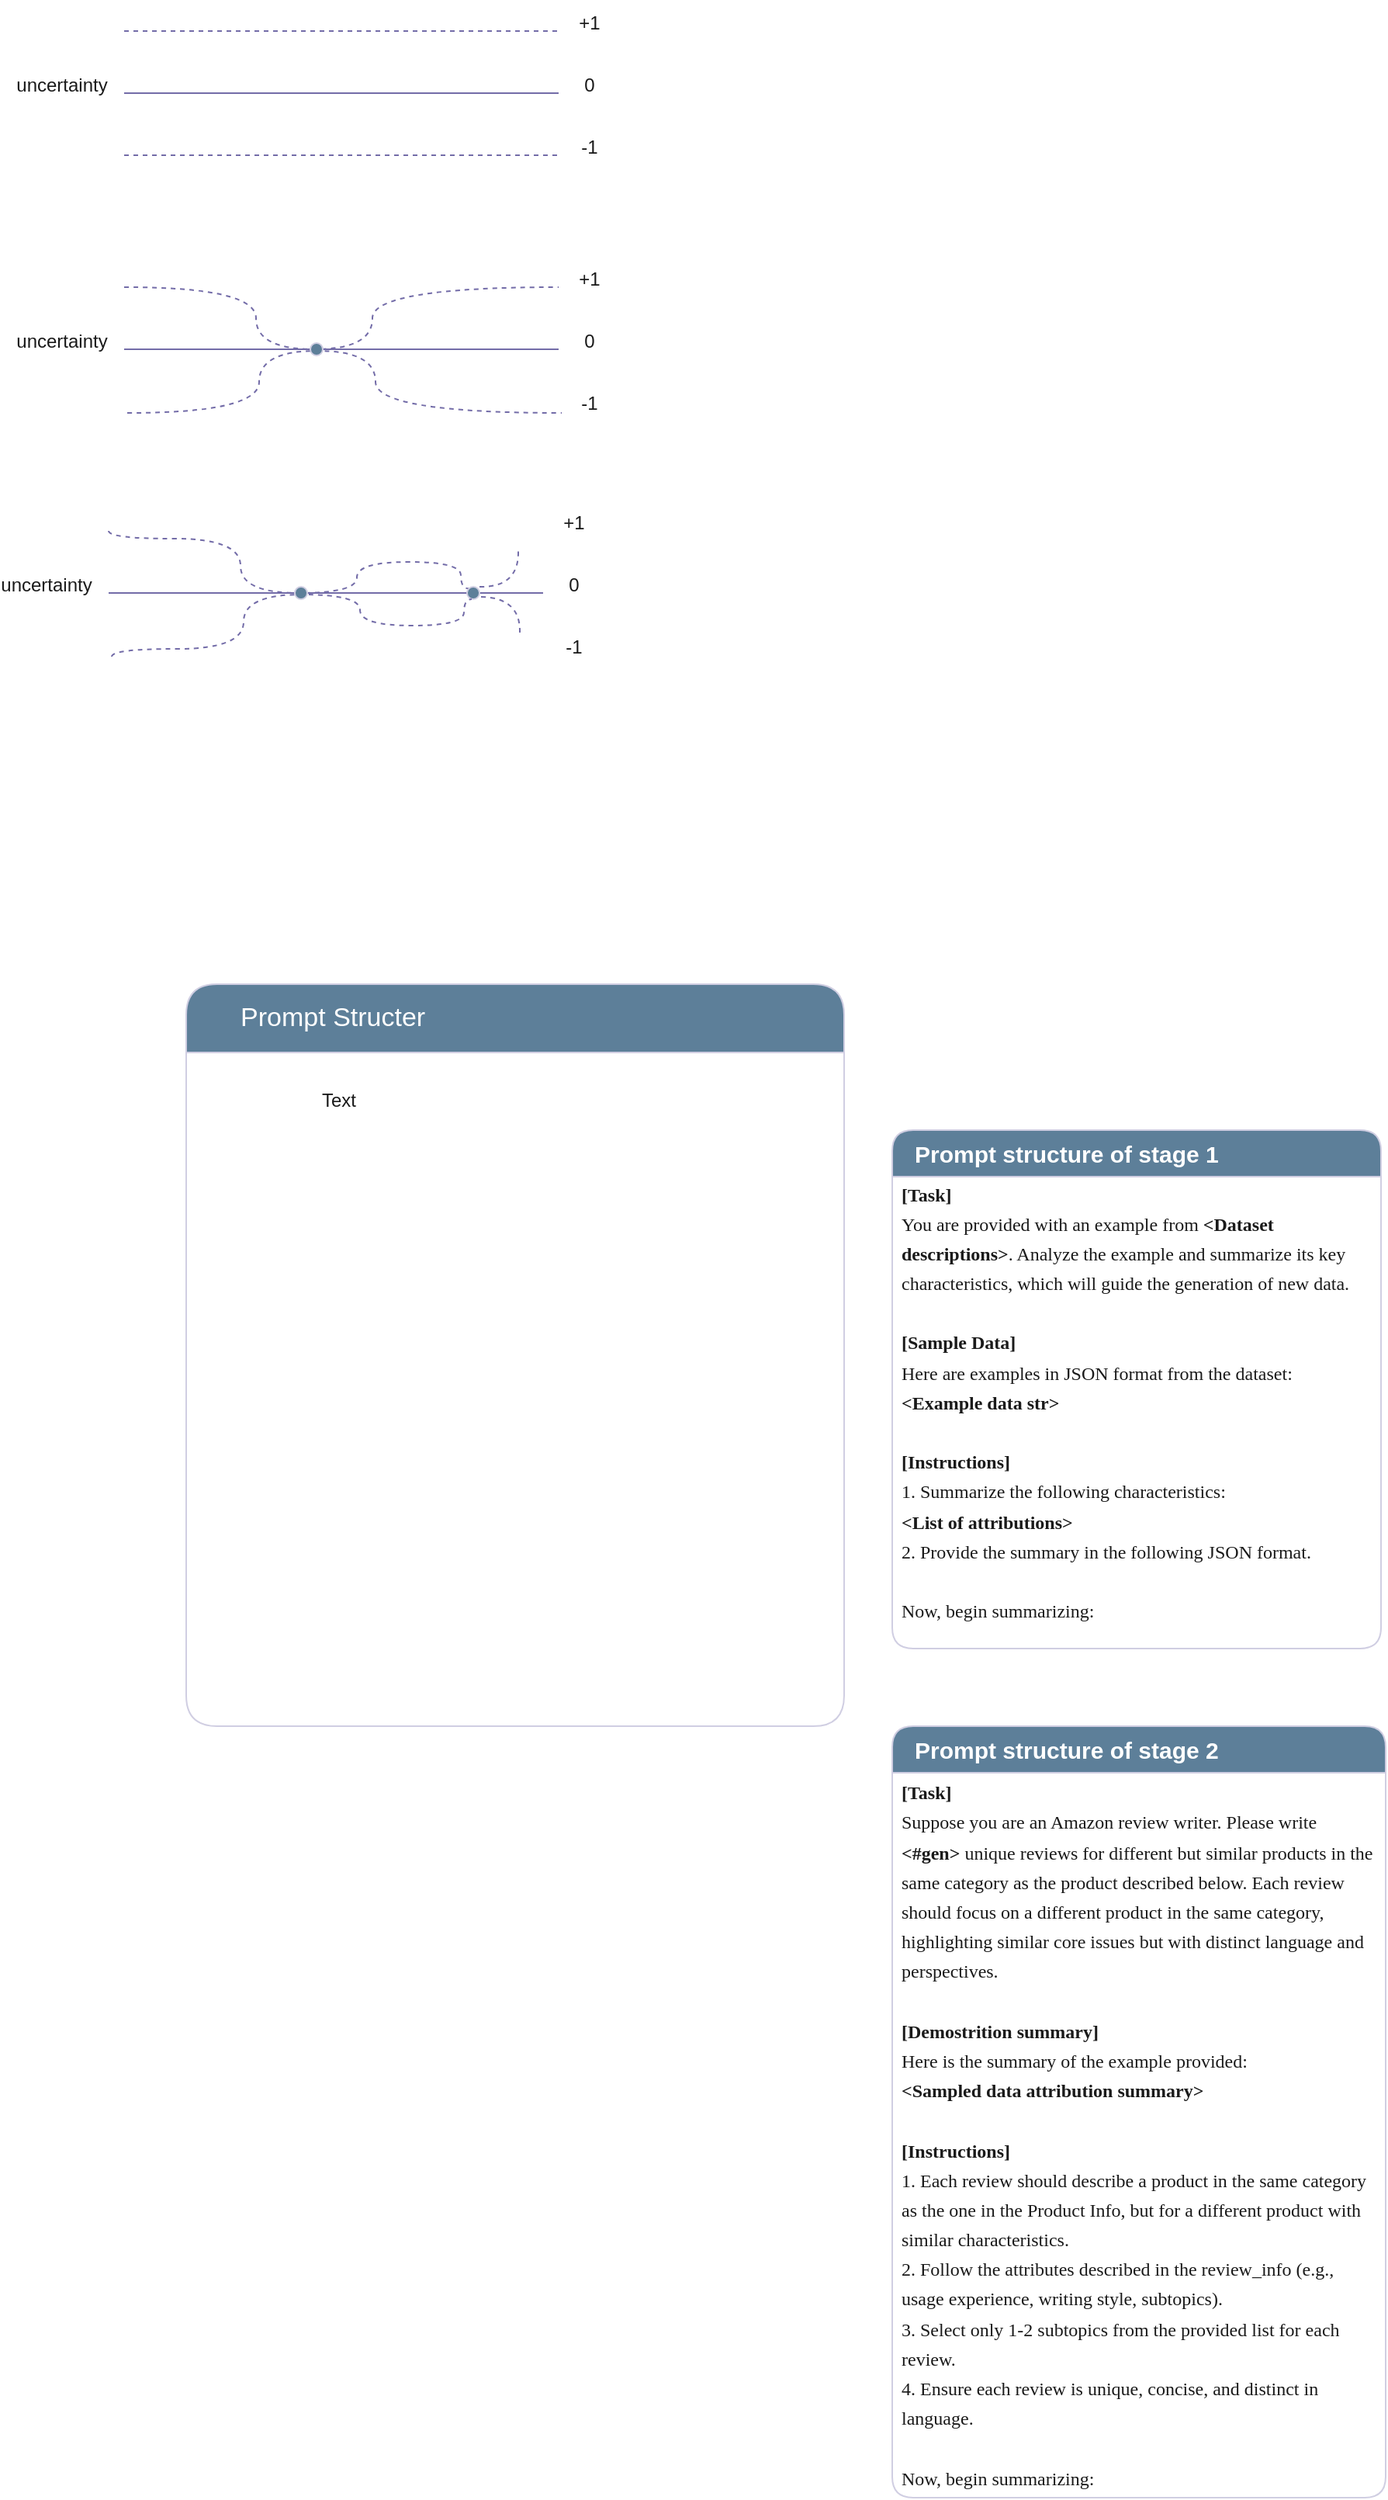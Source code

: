 <mxfile version="26.0.4">
  <diagram name="第 1 页" id="lmeAzv1xJxpM9KXliiJ_">
    <mxGraphModel dx="909" dy="531" grid="0" gridSize="10" guides="1" tooltips="1" connect="1" arrows="1" fold="1" page="1" pageScale="1" pageWidth="2339" pageHeight="3300" math="0" shadow="0">
      <root>
        <mxCell id="0" />
        <mxCell id="1" parent="0" />
        <mxCell id="M8Utd9DkcwMgNc3Gs6nq-1" value="" style="endArrow=none;html=1;rounded=0;labelBackgroundColor=none;strokeColor=#736CA8;fontColor=default;" parent="1" edge="1">
          <mxGeometry width="50" height="50" relative="1" as="geometry">
            <mxPoint x="320" y="240" as="sourcePoint" />
            <mxPoint x="600" y="240" as="targetPoint" />
          </mxGeometry>
        </mxCell>
        <mxCell id="M8Utd9DkcwMgNc3Gs6nq-2" value="" style="endArrow=none;dashed=1;html=1;rounded=0;labelBackgroundColor=none;strokeColor=#736CA8;fontColor=default;" parent="1" edge="1">
          <mxGeometry width="50" height="50" relative="1" as="geometry">
            <mxPoint x="320" y="200" as="sourcePoint" />
            <mxPoint x="600" y="200" as="targetPoint" />
          </mxGeometry>
        </mxCell>
        <mxCell id="M8Utd9DkcwMgNc3Gs6nq-3" value="" style="endArrow=none;dashed=1;html=1;rounded=0;labelBackgroundColor=none;strokeColor=#736CA8;fontColor=default;" parent="1" edge="1">
          <mxGeometry width="50" height="50" relative="1" as="geometry">
            <mxPoint x="320" y="280" as="sourcePoint" />
            <mxPoint x="600" y="280" as="targetPoint" />
          </mxGeometry>
        </mxCell>
        <mxCell id="M8Utd9DkcwMgNc3Gs6nq-4" value="uncertainty" style="text;html=1;align=center;verticalAlign=middle;whiteSpace=wrap;rounded=0;labelBackgroundColor=none;fontColor=#1A1A1A;" parent="1" vertex="1">
          <mxGeometry x="250" y="220" width="60" height="30" as="geometry" />
        </mxCell>
        <mxCell id="M8Utd9DkcwMgNc3Gs6nq-6" value="0" style="text;html=1;align=center;verticalAlign=middle;whiteSpace=wrap;rounded=0;labelBackgroundColor=none;fontColor=#1A1A1A;" parent="1" vertex="1">
          <mxGeometry x="590" y="220" width="60" height="30" as="geometry" />
        </mxCell>
        <mxCell id="M8Utd9DkcwMgNc3Gs6nq-7" value="+1" style="text;html=1;align=center;verticalAlign=middle;whiteSpace=wrap;rounded=0;labelBackgroundColor=none;fontColor=#1A1A1A;" parent="1" vertex="1">
          <mxGeometry x="590" y="180" width="60" height="30" as="geometry" />
        </mxCell>
        <mxCell id="M8Utd9DkcwMgNc3Gs6nq-8" value="-1" style="text;html=1;align=center;verticalAlign=middle;whiteSpace=wrap;rounded=0;labelBackgroundColor=none;fontColor=#1A1A1A;" parent="1" vertex="1">
          <mxGeometry x="590" y="260" width="60" height="30" as="geometry" />
        </mxCell>
        <mxCell id="M8Utd9DkcwMgNc3Gs6nq-9" value="" style="endArrow=none;html=1;rounded=0;labelBackgroundColor=none;strokeColor=#736CA8;fontColor=default;" parent="1" edge="1">
          <mxGeometry width="50" height="50" relative="1" as="geometry">
            <mxPoint x="320" y="405" as="sourcePoint" />
            <mxPoint x="600" y="405" as="targetPoint" />
          </mxGeometry>
        </mxCell>
        <mxCell id="M8Utd9DkcwMgNc3Gs6nq-10" value="" style="endArrow=none;dashed=1;html=1;rounded=0;edgeStyle=orthogonalEdgeStyle;curved=1;labelBackgroundColor=none;strokeColor=#736CA8;fontColor=default;" parent="1" edge="1">
          <mxGeometry width="50" height="50" relative="1" as="geometry">
            <mxPoint x="320" y="365" as="sourcePoint" />
            <mxPoint x="600" y="365" as="targetPoint" />
            <Array as="points">
              <mxPoint x="405" y="365" />
              <mxPoint x="405" y="405" />
              <mxPoint x="480" y="405" />
              <mxPoint x="480" y="365" />
            </Array>
          </mxGeometry>
        </mxCell>
        <mxCell id="M8Utd9DkcwMgNc3Gs6nq-12" value="uncertainty" style="text;html=1;align=center;verticalAlign=middle;whiteSpace=wrap;rounded=0;labelBackgroundColor=none;fontColor=#1A1A1A;" parent="1" vertex="1">
          <mxGeometry x="250" y="385" width="60" height="30" as="geometry" />
        </mxCell>
        <mxCell id="M8Utd9DkcwMgNc3Gs6nq-13" value="0" style="text;html=1;align=center;verticalAlign=middle;whiteSpace=wrap;rounded=0;labelBackgroundColor=none;fontColor=#1A1A1A;" parent="1" vertex="1">
          <mxGeometry x="590" y="385" width="60" height="30" as="geometry" />
        </mxCell>
        <mxCell id="M8Utd9DkcwMgNc3Gs6nq-14" value="+1" style="text;html=1;align=center;verticalAlign=middle;whiteSpace=wrap;rounded=0;labelBackgroundColor=none;fontColor=#1A1A1A;" parent="1" vertex="1">
          <mxGeometry x="590" y="345" width="60" height="30" as="geometry" />
        </mxCell>
        <mxCell id="M8Utd9DkcwMgNc3Gs6nq-15" value="-1" style="text;html=1;align=center;verticalAlign=middle;whiteSpace=wrap;rounded=0;labelBackgroundColor=none;fontColor=#1A1A1A;" parent="1" vertex="1">
          <mxGeometry x="590" y="425" width="60" height="30" as="geometry" />
        </mxCell>
        <mxCell id="M8Utd9DkcwMgNc3Gs6nq-16" value="" style="endArrow=none;dashed=1;html=1;rounded=0;edgeStyle=orthogonalEdgeStyle;curved=1;labelBackgroundColor=none;strokeColor=#736CA8;fontColor=default;" parent="1" edge="1">
          <mxGeometry width="50" height="50" relative="1" as="geometry">
            <mxPoint x="322" y="446.004" as="sourcePoint" />
            <mxPoint x="602" y="446.004" as="targetPoint" />
            <Array as="points">
              <mxPoint x="407" y="446.004" />
              <mxPoint x="407" y="406.004" />
              <mxPoint x="482" y="406.004" />
              <mxPoint x="482" y="446.004" />
            </Array>
          </mxGeometry>
        </mxCell>
        <mxCell id="M8Utd9DkcwMgNc3Gs6nq-17" value="" style="ellipse;whiteSpace=wrap;html=1;aspect=fixed;fillColor=#5D7F99;strokeColor=#D0CEE2;labelBackgroundColor=none;fontColor=#1A1A1A;" parent="1" vertex="1">
          <mxGeometry x="440" y="401" width="8" height="8" as="geometry" />
        </mxCell>
        <mxCell id="M8Utd9DkcwMgNc3Gs6nq-19" value="" style="endArrow=none;html=1;rounded=0;labelBackgroundColor=none;strokeColor=#736CA8;fontColor=default;" parent="1" source="M8Utd9DkcwMgNc3Gs6nq-27" edge="1">
          <mxGeometry width="50" height="50" relative="1" as="geometry">
            <mxPoint x="310" y="562" as="sourcePoint" />
            <mxPoint x="590" y="562" as="targetPoint" />
          </mxGeometry>
        </mxCell>
        <mxCell id="M8Utd9DkcwMgNc3Gs6nq-20" value="" style="endArrow=none;dashed=1;html=1;rounded=0;edgeStyle=orthogonalEdgeStyle;curved=1;entryX=0;entryY=0;entryDx=0;entryDy=0;labelBackgroundColor=none;strokeColor=#736CA8;fontColor=default;" parent="1" target="M8Utd9DkcwMgNc3Gs6nq-27" edge="1">
          <mxGeometry width="50" height="50" relative="1" as="geometry">
            <mxPoint x="310" y="522" as="sourcePoint" />
            <mxPoint x="590" y="522" as="targetPoint" />
            <Array as="points">
              <mxPoint x="310" y="527" />
              <mxPoint x="395" y="527" />
              <mxPoint x="395" y="562" />
              <mxPoint x="470" y="562" />
              <mxPoint x="470" y="542" />
              <mxPoint x="537" y="542" />
              <mxPoint x="537" y="559" />
            </Array>
          </mxGeometry>
        </mxCell>
        <mxCell id="M8Utd9DkcwMgNc3Gs6nq-21" value="uncertainty" style="text;html=1;align=center;verticalAlign=middle;whiteSpace=wrap;rounded=0;labelBackgroundColor=none;fontColor=#1A1A1A;" parent="1" vertex="1">
          <mxGeometry x="240" y="542" width="60" height="30" as="geometry" />
        </mxCell>
        <mxCell id="M8Utd9DkcwMgNc3Gs6nq-22" value="0" style="text;html=1;align=center;verticalAlign=middle;whiteSpace=wrap;rounded=0;labelBackgroundColor=none;fontColor=#1A1A1A;" parent="1" vertex="1">
          <mxGeometry x="580" y="542" width="60" height="30" as="geometry" />
        </mxCell>
        <mxCell id="M8Utd9DkcwMgNc3Gs6nq-23" value="+1" style="text;html=1;align=center;verticalAlign=middle;whiteSpace=wrap;rounded=0;labelBackgroundColor=none;fontColor=#1A1A1A;" parent="1" vertex="1">
          <mxGeometry x="580" y="502" width="60" height="30" as="geometry" />
        </mxCell>
        <mxCell id="M8Utd9DkcwMgNc3Gs6nq-24" value="-1" style="text;html=1;align=center;verticalAlign=middle;whiteSpace=wrap;rounded=0;labelBackgroundColor=none;fontColor=#1A1A1A;" parent="1" vertex="1">
          <mxGeometry x="580" y="582" width="60" height="30" as="geometry" />
        </mxCell>
        <mxCell id="M8Utd9DkcwMgNc3Gs6nq-28" value="" style="endArrow=none;html=1;rounded=0;labelBackgroundColor=none;strokeColor=#736CA8;fontColor=default;" parent="1" target="M8Utd9DkcwMgNc3Gs6nq-27" edge="1">
          <mxGeometry width="50" height="50" relative="1" as="geometry">
            <mxPoint x="310" y="562" as="sourcePoint" />
            <mxPoint x="590" y="562" as="targetPoint" />
          </mxGeometry>
        </mxCell>
        <mxCell id="M8Utd9DkcwMgNc3Gs6nq-27" value="" style="ellipse;whiteSpace=wrap;html=1;aspect=fixed;fillColor=#5D7F99;strokeColor=#D0CEE2;labelBackgroundColor=none;fontColor=#1A1A1A;" parent="1" vertex="1">
          <mxGeometry x="541" y="558" width="8" height="8" as="geometry" />
        </mxCell>
        <mxCell id="M8Utd9DkcwMgNc3Gs6nq-29" value="" style="endArrow=none;dashed=1;html=1;rounded=0;edgeStyle=orthogonalEdgeStyle;curved=1;entryX=0;entryY=0;entryDx=0;entryDy=0;labelBackgroundColor=none;strokeColor=#736CA8;fontColor=default;" parent="1" edge="1">
          <mxGeometry width="50" height="50" relative="1" as="geometry">
            <mxPoint x="312" y="603.0" as="sourcePoint" />
            <mxPoint x="544" y="566.0" as="targetPoint" />
            <Array as="points">
              <mxPoint x="312" y="598.0" />
              <mxPoint x="397" y="598.0" />
              <mxPoint x="397" y="563.0" />
              <mxPoint x="472" y="563.0" />
              <mxPoint x="472" y="583.0" />
              <mxPoint x="539" y="583.0" />
              <mxPoint x="539" y="566.0" />
            </Array>
          </mxGeometry>
        </mxCell>
        <mxCell id="M8Utd9DkcwMgNc3Gs6nq-31" value="" style="endArrow=none;dashed=1;html=1;rounded=0;edgeStyle=orthogonalEdgeStyle;curved=1;labelBackgroundColor=none;strokeColor=#736CA8;fontColor=default;" parent="1" edge="1">
          <mxGeometry width="50" height="50" relative="1" as="geometry">
            <mxPoint x="549" y="558" as="sourcePoint" />
            <mxPoint x="574" y="535" as="targetPoint" />
          </mxGeometry>
        </mxCell>
        <mxCell id="M8Utd9DkcwMgNc3Gs6nq-32" value="" style="endArrow=none;dashed=1;html=1;rounded=0;edgeStyle=orthogonalEdgeStyle;curved=1;labelBackgroundColor=none;strokeColor=#736CA8;fontColor=default;" parent="1" edge="1">
          <mxGeometry width="50" height="50" relative="1" as="geometry">
            <mxPoint x="550" y="564.483" as="sourcePoint" />
            <mxPoint x="575" y="587.483" as="targetPoint" />
          </mxGeometry>
        </mxCell>
        <mxCell id="M8Utd9DkcwMgNc3Gs6nq-26" value="" style="ellipse;whiteSpace=wrap;html=1;aspect=fixed;fillColor=#5D7F99;strokeColor=#D0CEE2;labelBackgroundColor=none;fontColor=#1A1A1A;" parent="1" vertex="1">
          <mxGeometry x="430" y="558" width="8" height="8" as="geometry" />
        </mxCell>
        <mxCell id="CtkNMsEZXAwomdUiVEzQ-1" value="&lt;font face=&quot;Helvetica&quot; color=&quot;#ffffff&quot; style=&quot;font-weight: normal; font-size: 17px;&quot;&gt;&amp;nbsp; &amp;nbsp; &amp;nbsp; &amp;nbsp;Prompt Structer&lt;/font&gt;" style="swimlane;whiteSpace=wrap;html=1;rounded=1;startSize=44;align=left;fillColor=#5D7F99;strokeColor=#D0CEE2;labelBackgroundColor=none;fontColor=#1A1A1A;" parent="1" vertex="1">
          <mxGeometry x="360" y="814" width="424" height="478" as="geometry" />
        </mxCell>
        <mxCell id="CtkNMsEZXAwomdUiVEzQ-2" value="Text" style="text;html=1;align=center;verticalAlign=middle;resizable=0;points=[];autosize=1;strokeColor=none;fillColor=none;labelBackgroundColor=none;fontColor=#1A1A1A;" parent="1" vertex="1">
          <mxGeometry x="438" y="876" width="40" height="26" as="geometry" />
        </mxCell>
        <mxCell id="CtkNMsEZXAwomdUiVEzQ-4" value="&lt;span style=&quot;color: rgb(255, 255, 255);&quot;&gt;&lt;font style=&quot;font-size: 15px;&quot;&gt;&lt;b&gt;&amp;nbsp; &amp;nbsp;Prompt structure of stage 1&lt;/b&gt;&lt;/font&gt;&lt;/span&gt;" style="swimlane;fontStyle=0;childLayout=stackLayout;horizontal=1;startSize=30;horizontalStack=0;resizeParent=1;resizeParentMax=0;resizeLast=0;collapsible=1;marginBottom=0;whiteSpace=wrap;html=1;rounded=1;fillColor=#5D7F99;strokeColor=#D0CEE2;labelBackgroundColor=none;fontColor=#1A1A1A;align=left;" parent="1" vertex="1">
          <mxGeometry x="815" y="908" width="315" height="334" as="geometry" />
        </mxCell>
        <mxCell id="CtkNMsEZXAwomdUiVEzQ-5" value="&lt;b style=&quot;line-height: 160%;&quot;&gt;&lt;font face=&quot;Times New Roman&quot;&gt;[Task]&lt;/font&gt;&lt;/b&gt;&lt;div style=&quot;line-height: 160%;&quot;&gt;&lt;font face=&quot;Times New Roman&quot;&gt;You are provided with an example from &lt;b&gt;&amp;lt;Dataset descriptions&amp;gt;&lt;/b&gt;. Analyze the example and summarize its key characteristics, which will guide the generation of new data.&lt;br&gt;&lt;/font&gt;&lt;/div&gt;&lt;div style=&quot;line-height: 160%;&quot;&gt;&lt;font face=&quot;Times New Roman&quot;&gt;&lt;br&gt;&lt;/font&gt;&lt;/div&gt;&lt;div style=&quot;line-height: 160%;&quot;&gt;&lt;b&gt;&lt;font face=&quot;Times New Roman&quot;&gt;[&lt;/font&gt;&lt;span style=&quot;background-color: initial;&quot;&gt;&lt;font face=&quot;Times New Roman&quot;&gt;Sample Data&lt;/font&gt;&lt;/span&gt;&lt;span style=&quot;font-family: &amp;quot;Times New Roman&amp;quot;; background-color: initial;&quot;&gt;]&lt;/span&gt;&lt;/b&gt;&lt;/div&gt;&lt;div style=&quot;line-height: 160%;&quot;&gt;&lt;span style=&quot;background-color: initial;&quot;&gt;&lt;font face=&quot;Times New Roman&quot;&gt;Here are examples in JSON format from the dataset:&lt;/font&gt;&lt;br&gt;&lt;/span&gt;&lt;/div&gt;&lt;div style=&quot;line-height: 160%;&quot;&gt;&lt;span style=&quot;font-family: &amp;quot;Times New Roman&amp;quot;; background-color: initial;&quot;&gt;&lt;b&gt;&amp;lt;Example data str&amp;gt;&lt;/b&gt;&lt;/span&gt;&lt;/div&gt;&lt;div style=&quot;line-height: 160%;&quot;&gt;&lt;span style=&quot;font-family: &amp;quot;Times New Roman&amp;quot;; background-color: initial;&quot;&gt;&lt;b&gt;&lt;br&gt;&lt;/b&gt;&lt;/span&gt;&lt;/div&gt;&lt;div style=&quot;line-height: 160%;&quot;&gt;&lt;b&gt;&lt;font face=&quot;Times New Roman&quot;&gt;[Instructions]&lt;/font&gt;&lt;/b&gt;&lt;span style=&quot;font-family: &amp;quot;Times New Roman&amp;quot;; background-color: initial;&quot;&gt;&lt;br&gt;&lt;/span&gt;&lt;/div&gt;&lt;div style=&quot;line-height: 160%;&quot;&gt;&lt;font face=&quot;Times New Roman&quot;&gt;&lt;div&gt;1. Summarize the following characteristics:&lt;/div&gt;&lt;div&gt;&lt;b&gt;&amp;lt;List of attributions&amp;gt;&lt;/b&gt;&lt;/div&gt;&lt;div&gt;2. Provide the summary in the following JSON format.&lt;/div&gt;&lt;div style=&quot;&quot;&gt;&lt;br&gt;&lt;/div&gt;&lt;div&gt;Now, begin summarizing:&lt;/div&gt;&lt;/font&gt;&lt;/div&gt;&lt;div&gt;&lt;b&gt;&lt;br&gt;&lt;/b&gt;&lt;/div&gt;" style="text;strokeColor=none;fillColor=none;align=left;verticalAlign=middle;spacingLeft=4;spacingRight=4;overflow=hidden;points=[[0,0.5],[1,0.5]];portConstraint=eastwest;rotatable=0;whiteSpace=wrap;html=1;labelBackgroundColor=none;fontColor=#1A1A1A;" parent="CtkNMsEZXAwomdUiVEzQ-4" vertex="1">
          <mxGeometry y="30" width="315" height="304" as="geometry" />
        </mxCell>
        <mxCell id="pwxQ7U5uVoXoLEOlz5tf-1" value="&lt;span style=&quot;color: rgb(255, 255, 255);&quot;&gt;&lt;font style=&quot;font-size: 15px;&quot;&gt;&lt;b&gt;&amp;nbsp; &amp;nbsp;Prompt structure of stage 2&lt;/b&gt;&lt;/font&gt;&lt;/span&gt;" style="swimlane;fontStyle=0;childLayout=stackLayout;horizontal=1;startSize=30;horizontalStack=0;resizeParent=1;resizeParentMax=0;resizeLast=0;collapsible=1;marginBottom=0;whiteSpace=wrap;html=1;rounded=1;fillColor=#5D7F99;strokeColor=#D0CEE2;labelBackgroundColor=none;fontColor=#1A1A1A;align=left;" parent="1" vertex="1">
          <mxGeometry x="815" y="1292" width="318" height="497" as="geometry" />
        </mxCell>
        <mxCell id="pwxQ7U5uVoXoLEOlz5tf-2" value="&lt;b style=&quot;line-height: 160%;&quot;&gt;&lt;font face=&quot;Times New Roman&quot;&gt;[Task]&lt;/font&gt;&lt;/b&gt;&lt;div style=&quot;line-height: 160%;&quot;&gt;&lt;font face=&quot;Times New Roman&quot;&gt;Suppose you are an Amazon review writer. Please write &lt;b&gt;&amp;lt;#gen&amp;gt;&lt;/b&gt; unique reviews for different but similar products in the same category as the product described below. Each review should focus on a different product in the same category, highlighting similar core issues but with distinct language and perspectives.&lt;br&gt;&lt;/font&gt;&lt;/div&gt;&lt;div style=&quot;line-height: 160%;&quot;&gt;&lt;font face=&quot;Times New Roman&quot;&gt;&lt;br&gt;&lt;/font&gt;&lt;/div&gt;&lt;div style=&quot;line-height: 160%;&quot;&gt;&lt;b&gt;&lt;font face=&quot;Times New Roman&quot;&gt;[Demostrition summary&lt;/font&gt;&lt;span style=&quot;font-family: &amp;quot;Times New Roman&amp;quot;; background-color: initial;&quot;&gt;]&lt;/span&gt;&lt;/b&gt;&lt;/div&gt;&lt;div style=&quot;line-height: 160%;&quot;&gt;&lt;span style=&quot;background-color: initial;&quot;&gt;&lt;font face=&quot;Times New Roman&quot;&gt;Here is the summary of the example provided:&lt;/font&gt;&lt;/span&gt;&lt;span style=&quot;background-color: initial;&quot;&gt;&lt;br&gt;&lt;/span&gt;&lt;/div&gt;&lt;div style=&quot;line-height: 160%;&quot;&gt;&lt;span style=&quot;font-family: &amp;quot;Times New Roman&amp;quot;; background-color: initial;&quot;&gt;&lt;b&gt;&amp;lt;&lt;/b&gt;&lt;/span&gt;&lt;b style=&quot;background-color: initial;&quot;&gt;&lt;font face=&quot;Times New Roman&quot;&gt;Sampled data attribution summary&lt;/font&gt;&lt;/b&gt;&lt;b style=&quot;background-color: initial; font-family: &amp;quot;Times New Roman&amp;quot;;&quot;&gt;&amp;gt;&lt;/b&gt;&lt;/div&gt;&lt;div style=&quot;line-height: 160%;&quot;&gt;&lt;span style=&quot;font-family: &amp;quot;Times New Roman&amp;quot;; background-color: initial;&quot;&gt;&lt;b&gt;&lt;br&gt;&lt;/b&gt;&lt;/span&gt;&lt;/div&gt;&lt;div style=&quot;line-height: 160%;&quot;&gt;&lt;b&gt;&lt;font face=&quot;Times New Roman&quot;&gt;[Instructions]&lt;/font&gt;&lt;/b&gt;&lt;span style=&quot;font-family: &amp;quot;Times New Roman&amp;quot;; background-color: initial;&quot;&gt;&lt;br&gt;&lt;/span&gt;&lt;/div&gt;&lt;div style=&quot;line-height: 160%;&quot;&gt;&lt;font face=&quot;Times New Roman&quot;&gt;&lt;div&gt;&lt;span style=&quot;background-color: initial;&quot;&gt;1. Each review should describe a product in the same category as the one in the Product Info, but for a different product with similar characteristics.&lt;/span&gt;&lt;/div&gt;&lt;div&gt;2. Follow the attributes described in the review_info (e.g., usage experience, writing style, subtopics).&lt;/div&gt;&lt;div&gt;3. Select only 1-2 subtopics from the provided list for each review.&lt;/div&gt;&lt;div&gt;4. Ensure each review is unique, concise, and distinct in language.&lt;/div&gt;&lt;div style=&quot;&quot;&gt;&lt;br&gt;&lt;/div&gt;&lt;div&gt;Now, begin summarizing:&lt;/div&gt;&lt;/font&gt;&lt;/div&gt;" style="text;strokeColor=none;fillColor=none;align=left;verticalAlign=middle;spacingLeft=4;spacingRight=4;overflow=hidden;points=[[0,0.5],[1,0.5]];portConstraint=eastwest;rotatable=0;whiteSpace=wrap;html=1;labelBackgroundColor=none;fontColor=#1A1A1A;" parent="pwxQ7U5uVoXoLEOlz5tf-1" vertex="1">
          <mxGeometry y="30" width="318" height="467" as="geometry" />
        </mxCell>
      </root>
    </mxGraphModel>
  </diagram>
</mxfile>
